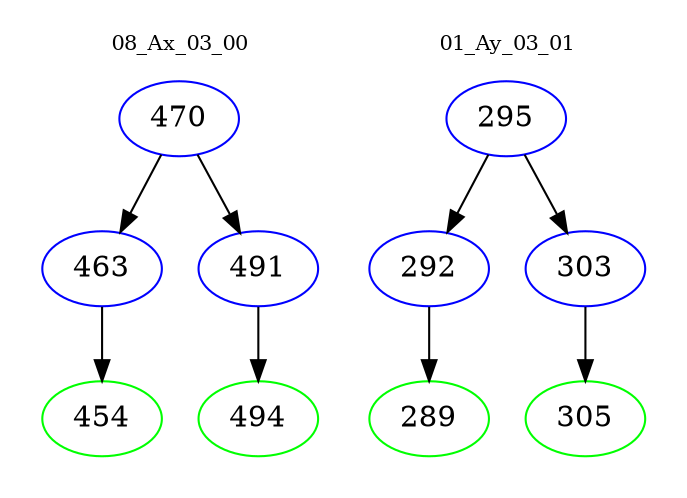 digraph{
subgraph cluster_0 {
color = white
label = "08_Ax_03_00";
fontsize=10;
T0_470 [label="470", color="blue"]
T0_470 -> T0_463 [color="black"]
T0_463 [label="463", color="blue"]
T0_463 -> T0_454 [color="black"]
T0_454 [label="454", color="green"]
T0_470 -> T0_491 [color="black"]
T0_491 [label="491", color="blue"]
T0_491 -> T0_494 [color="black"]
T0_494 [label="494", color="green"]
}
subgraph cluster_1 {
color = white
label = "01_Ay_03_01";
fontsize=10;
T1_295 [label="295", color="blue"]
T1_295 -> T1_292 [color="black"]
T1_292 [label="292", color="blue"]
T1_292 -> T1_289 [color="black"]
T1_289 [label="289", color="green"]
T1_295 -> T1_303 [color="black"]
T1_303 [label="303", color="blue"]
T1_303 -> T1_305 [color="black"]
T1_305 [label="305", color="green"]
}
}
